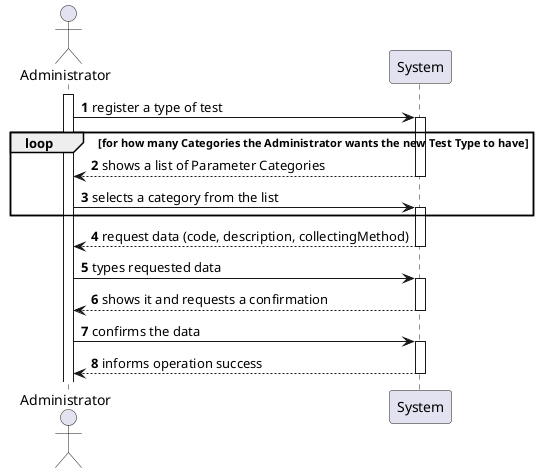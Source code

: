 @startuml
'https://plantuml.com/sequence-diagram

autonumber

actor "Administrator" as admin
activate admin

admin -> System ++: register a type of test
loop for how many Categories the Administrator wants the new Test Type to have
System --> admin --: shows a list of Parameter Categories
admin -> System ++: selects a category from the list
end
System -->  admin --: request data (code, description, collectingMethod)
admin ->  System ++: types requested data
System --> admin --: shows it and requests a confirmation
admin -> System ++: confirms the data
System --> admin --: informs operation success

@enduml